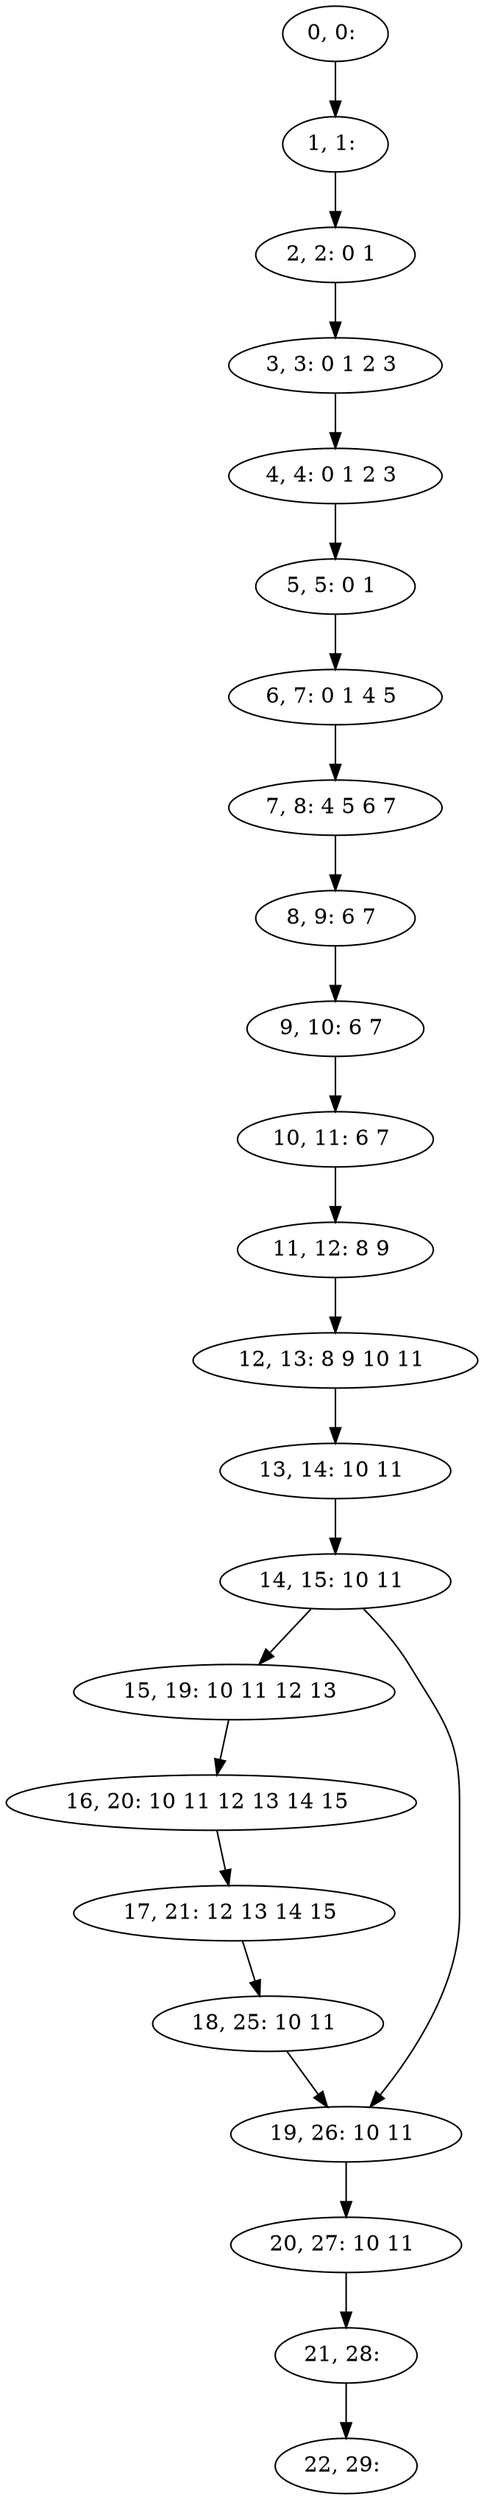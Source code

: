 digraph G {
0[label="0, 0: "];
1[label="1, 1: "];
2[label="2, 2: 0 1 "];
3[label="3, 3: 0 1 2 3 "];
4[label="4, 4: 0 1 2 3 "];
5[label="5, 5: 0 1 "];
6[label="6, 7: 0 1 4 5 "];
7[label="7, 8: 4 5 6 7 "];
8[label="8, 9: 6 7 "];
9[label="9, 10: 6 7 "];
10[label="10, 11: 6 7 "];
11[label="11, 12: 8 9 "];
12[label="12, 13: 8 9 10 11 "];
13[label="13, 14: 10 11 "];
14[label="14, 15: 10 11 "];
15[label="15, 19: 10 11 12 13 "];
16[label="16, 20: 10 11 12 13 14 15 "];
17[label="17, 21: 12 13 14 15 "];
18[label="18, 25: 10 11 "];
19[label="19, 26: 10 11 "];
20[label="20, 27: 10 11 "];
21[label="21, 28: "];
22[label="22, 29: "];
0->1 ;
1->2 ;
2->3 ;
3->4 ;
4->5 ;
5->6 ;
6->7 ;
7->8 ;
8->9 ;
9->10 ;
10->11 ;
11->12 ;
12->13 ;
13->14 ;
14->15 ;
14->19 ;
15->16 ;
16->17 ;
17->18 ;
18->19 ;
19->20 ;
20->21 ;
21->22 ;
}
